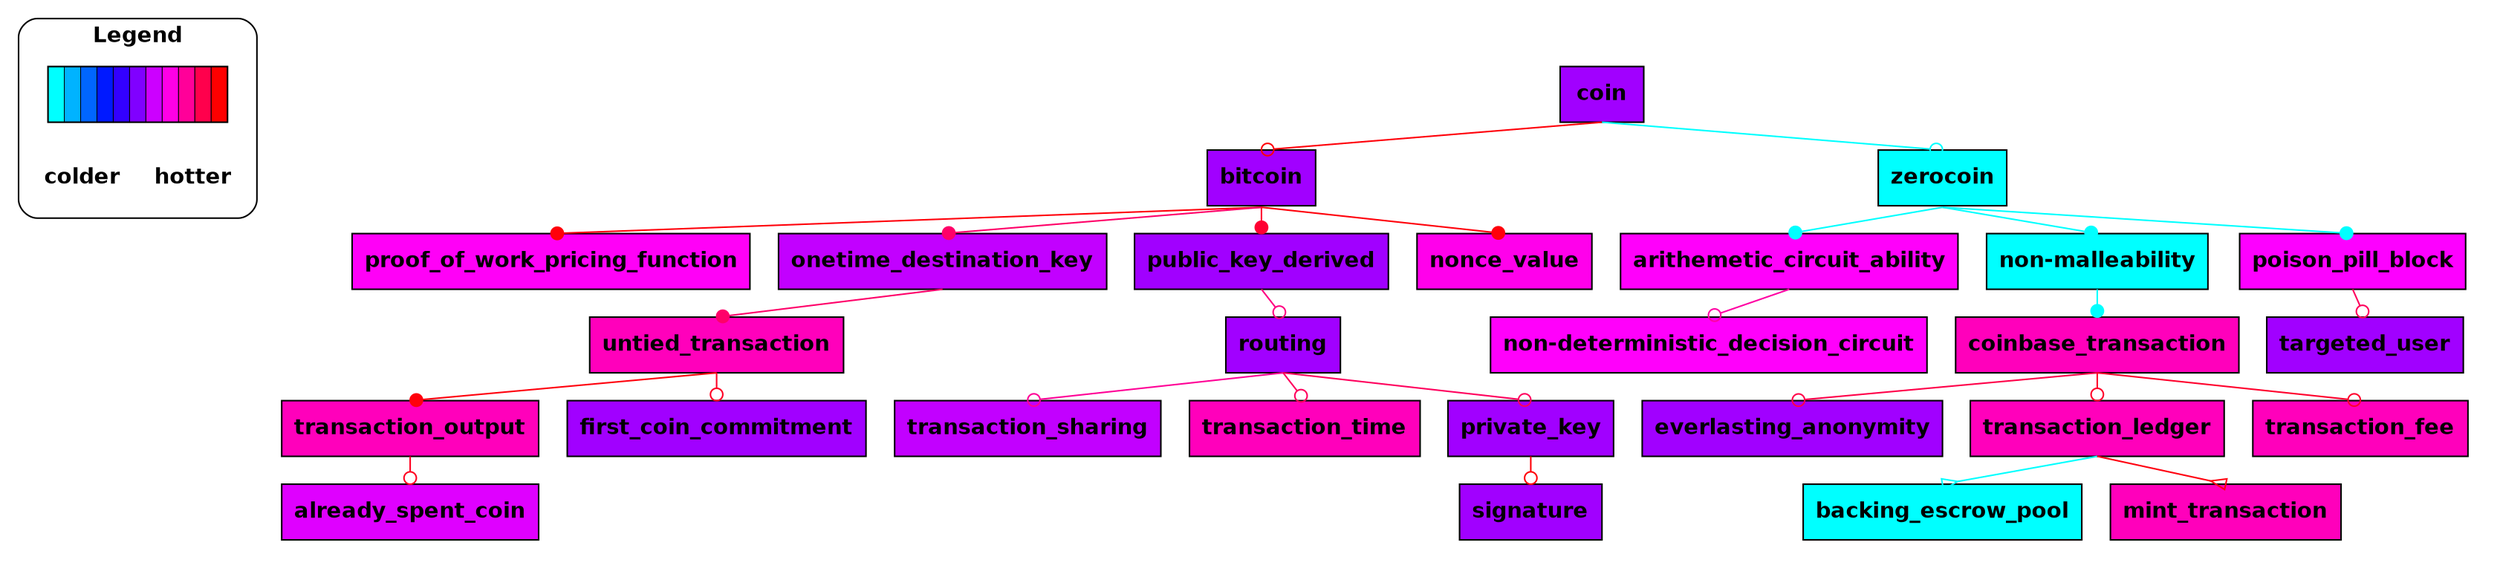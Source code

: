 digraph FeatureModel {

	 rankdir = TB; splines = "line";
	 clusterrank= local;
	 subgraph cluster_0 {
		style = rounded; minlen = 0.01;
		rankdir = TB; ranksep = 0.01;
		label = "Legend";
		color = "black";
		fontname="helvetica-bold";
		 theColors [label="                      ",shape="rectangle",fillcolor="0.5 1.0 1.0: 0.55 1.0 1.0: 0.6 1.0 1.0: 0.65 1.0 1.0: 0.7 1.0 1.0: 0.75 1.0 1.0: 0.8 1.0 1.0: 0.85 1.0 1.0: 0.9 1.0 1.0: 0.95 1.0 1.0: 1.0 1.0 1.0", fontname="helvetica-bold", style=striped];
		 theLegend [label="colder     hotter",shape="plaintext",fontname="helvetica-bold"];
		 theColors->theLegend [style=invis,len=0.01];
	}
	 subgraph cluster_1 {
	n1	[label="coin", shape="rectangle",fillcolor="0.772 1.0 1.0", fontname="helvetica-bold", style=filled];
	n2	[label="bitcoin", shape="rectangle",fillcolor="0.772 1.0 1.0", fontname="helvetica-bold", style=filled];
	n3	[label="zerocoin", shape="rectangle",fillcolor="0.500 1.0 1.0", fontname="helvetica-bold", style=filled];
	n4	[label="proof_of_work_pricing_function", shape="rectangle",fillcolor="0.839 1.0 1.0", fontname="helvetica-bold", style=filled];
	n5	[label="onetime_destination_key", shape="rectangle",fillcolor="0.793 1.0 1.0", fontname="helvetica-bold", style=filled];
	n6	[label="untied_transaction", shape="rectangle",fillcolor="0.878 1.0 1.0", fontname="helvetica-bold", style=filled];
	n7	[label="transaction_output", shape="rectangle",fillcolor="0.878 1.0 1.0", fontname="helvetica-bold", style=filled];
	n8	[label="first_coin_commitment", shape="rectangle",fillcolor="0.772 1.0 1.0", fontname="helvetica-bold", style=filled];
	n9	[label="already_spent_coin", shape="rectangle",fillcolor="0.812 1.0 1.0", fontname="helvetica-bold", style=filled];
	n10	[label="public_key_derived", shape="rectangle",fillcolor="0.772 1.0 1.0", fontname="helvetica-bold", style=filled];
	n11	[label="routing", shape="rectangle",fillcolor="0.772 1.0 1.0", fontname="helvetica-bold", style=filled];
	n12	[label="transaction_sharing", shape="rectangle",fillcolor="0.793 1.0 1.0", fontname="helvetica-bold", style=filled];
	n13	[label="transaction_time", shape="rectangle",fillcolor="0.878 1.0 1.0", fontname="helvetica-bold", style=filled];
	n14	[label="private_key", shape="rectangle",fillcolor="0.772 1.0 1.0", fontname="helvetica-bold", style=filled];
	n15	[label="signature", shape="rectangle",fillcolor="0.772 1.0 1.0", fontname="helvetica-bold", style=filled];
	n16	[label="nonce_value", shape="rectangle",fillcolor="0.847 1.0 1.0", fontname="helvetica-bold", style=filled];
	n17	[label="arithemetic_circuit_ability", shape="rectangle",fillcolor="0.836 1.0 1.0", fontname="helvetica-bold", style=filled];
	n18	[label="non-deterministic_decision_circuit", shape="rectangle",fillcolor="0.836 1.0 1.0", fontname="helvetica-bold", style=filled];
	n19	[label="non-malleability", shape="rectangle",fillcolor="0.500 1.0 1.0", fontname="helvetica-bold", style=filled];
	n20	[label="poison_pill_block", shape="rectangle",fillcolor="0.832 1.0 1.0", fontname="helvetica-bold", style=filled];
	n21	[label="coinbase_transaction", shape="rectangle",fillcolor="0.878 1.0 1.0", fontname="helvetica-bold", style=filled];
	n22	[label="targeted_user", shape="rectangle",fillcolor="0.772 1.0 1.0", fontname="helvetica-bold", style=filled];
	n23	[label="everlasting_anonymity", shape="rectangle",fillcolor="0.772 1.0 1.0", fontname="helvetica-bold", style=filled];
	n24	[label="transaction_ledger", shape="rectangle",fillcolor="0.878 1.0 1.0", fontname="helvetica-bold", style=filled];
	n25	[label="transaction_fee", shape="rectangle",fillcolor="0.878 1.0 1.0", fontname="helvetica-bold", style=filled];
	n26	[label="backing_escrow_pool", shape="rectangle",fillcolor="0.500 1.0 1.0", fontname="helvetica-bold", style=filled];
	n27	[label="mint_transaction", shape="rectangle",fillcolor="0.878 1.0 1.0", fontname="helvetica-bold", style=filled];
	n1:s-> n2:n [color="0.994 1.0 1.0",dir=forward,arrowhead=odot];
	n1:s-> n3:n [color="0.500 1.0 1.0",dir=forward,arrowhead=odot];
	n2:s-> n4:n [color="0.993 1.0 1.0",dir=forward,arrowhead=dot];
	n2:s-> n5:n [color="0.932 1.0 1.0",dir=forward,arrowhead=dot];
	n2:s-> n10:n [color="0.967 1.0 1.0",dir=forward,arrowhead=dot];
	n2:s-> n16:n [color="0.993 1.0 1.0",dir=forward,arrowhead=dot];
	n5:s-> n6:n [color="0.931 1.0 1.0",dir=forward,arrowhead=dot];
	n6:s-> n7:n [color="0.992 1.0 1.0",dir=forward,arrowhead=dot];
	n6:s-> n8:n [color="0.977 1.0 1.0",dir=forward,arrowhead=odot];
	n7:s-> n9:n [color="0.979 1.0 1.0",dir=forward,arrowhead=odot];
	n10:s-> n11:n [color="0.916 1.0 1.0",dir=forward,arrowhead=odot];
	n11:s-> n12:n [color="0.902 1.0 1.0",dir=forward,arrowhead=odot];
	n11:s-> n13:n [color="0.939 1.0 1.0",dir=forward,arrowhead=odot];
	n11:s-> n14:n [color="0.939 1.0 1.0",dir=forward,arrowhead=odot];
	n14:s-> n15:n [color="0.995 1.0 1.0",dir=forward,arrowhead=odot];
	n3:s-> n17:n [color="0.500 1.0 1.0",dir=forward,arrowhead=dot];
	n3:s-> n19:n [color="0.500 1.0 1.0",dir=forward,arrowhead=dot];
	n3:s-> n20:n [color="0.500 1.0 1.0",dir=forward,arrowhead=dot];
	n17:s-> n18:n [color="0.894 1.0 1.0",dir=forward,arrowhead=odot];
	n19:s-> n21:n [color="0.500 1.0 1.0",dir=forward,arrowhead=dot];
	n20:s-> n22:n [color="0.940 1.0 1.0",dir=forward,arrowhead=odot];
	n21:s-> n23:n [color="0.952 1.0 1.0",dir=forward,arrowhead=odot];
	n21:s-> n24:n [color="0.973 1.0 1.0",dir=forward,arrowhead=odot];
	n21:s-> n25:n [color="0.971 1.0 1.0",dir=forward,arrowhead=odot];
	n24:s-> n26:n [color="0.500 1.0 1.0",dir=forward,arrowhead=invempty];
	n24:s-> n27:n [color="0.990 1.0 1.0",dir=forward,arrowhead=invempty];
color = white;}
}
